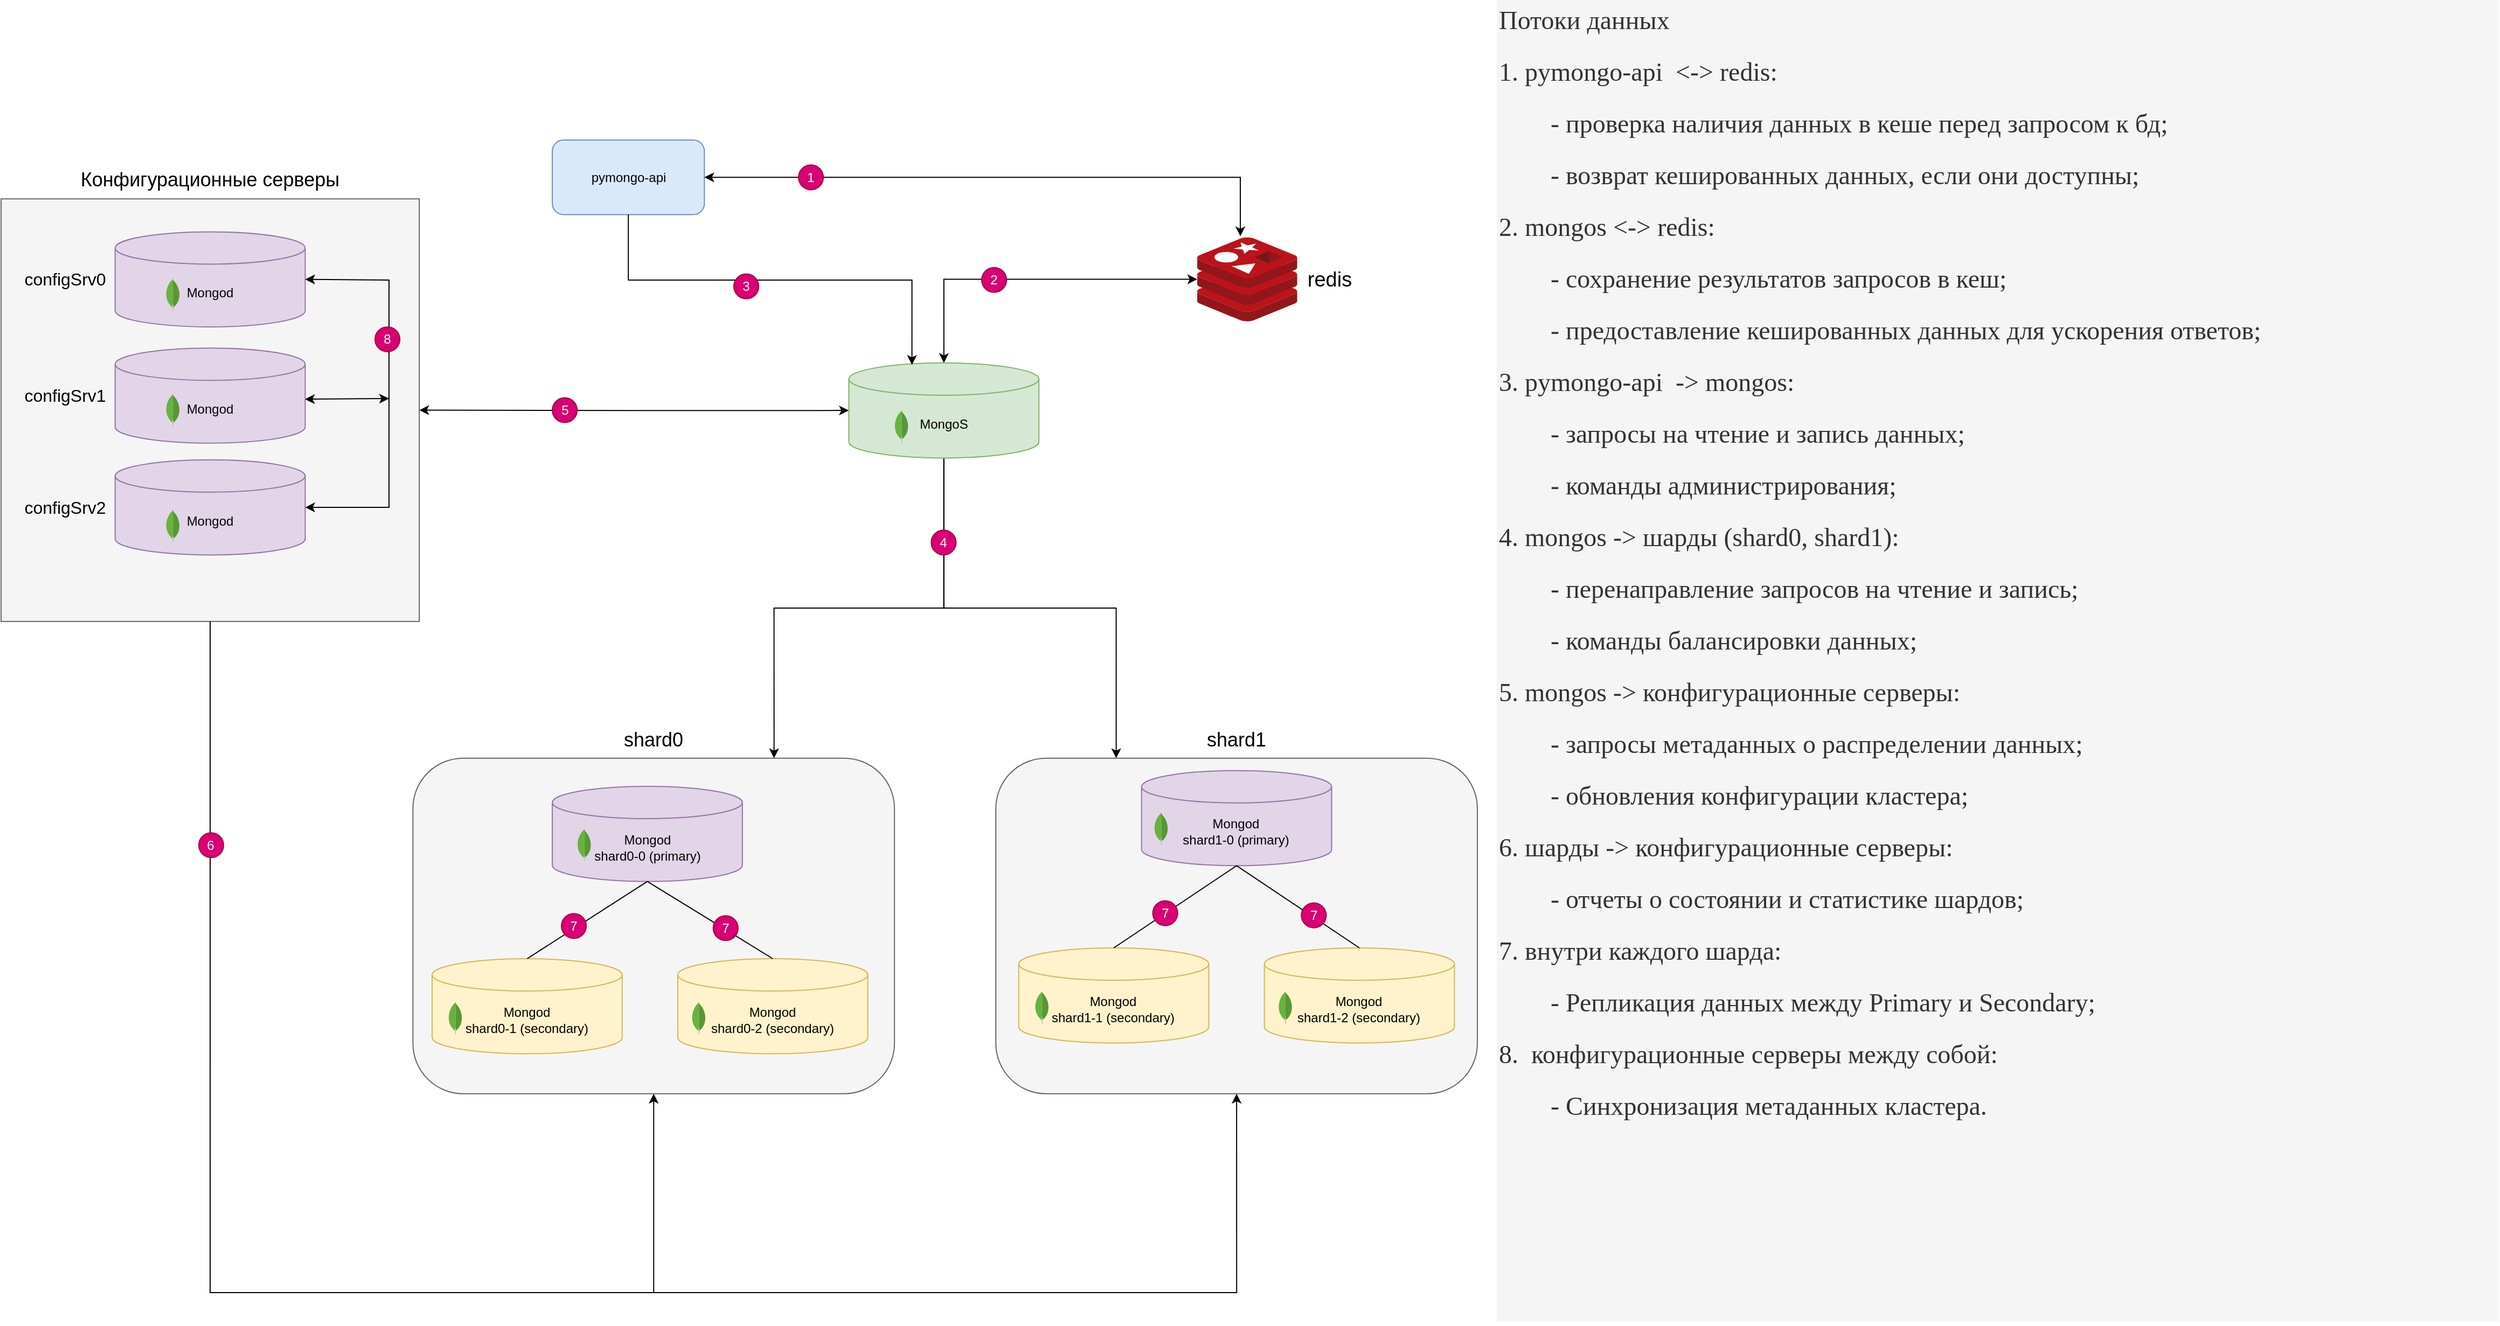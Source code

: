 <mxfile version="24.7.17">
  <diagram name="Page-1" id="-H_mtQnk-PTXWXPvYvuk">
    <mxGraphModel dx="3191" dy="1689" grid="1" gridSize="10" guides="1" tooltips="1" connect="1" arrows="1" fold="1" page="1" pageScale="1" pageWidth="1169" pageHeight="827" math="0" shadow="0">
      <root>
        <mxCell id="0" />
        <mxCell id="1" parent="0" />
        <mxCell id="eUgnzbrfR_kHX7VscJpC-20" value="" style="rounded=0;whiteSpace=wrap;html=1;fillColor=#f5f5f5;fontColor=#333333;strokeColor=#666666;" vertex="1" parent="1">
          <mxGeometry x="20" y="184.615" width="388.069" height="392.308" as="geometry" />
        </mxCell>
        <mxCell id="eUgnzbrfR_kHX7VscJpC-52" value="&lt;h1 style=&quot;margin-top: 0px; line-height: 100%;&quot;&gt;&lt;font face=&quot;Times New Roman&quot; style=&quot;font-size: 24px; font-weight: normal;&quot;&gt;Потоки данных&lt;/font&gt;&lt;/h1&gt;&lt;p style=&quot;line-height: 100%; font-size: 24px;&quot;&gt;&lt;font face=&quot;Dj_tqtFKRIqxudUfva3N&quot; style=&quot;font-size: 24px;&quot;&gt;1. pymongo-api&amp;nbsp; &amp;lt;-&amp;gt; redis:&lt;/font&gt;&lt;/p&gt;&lt;p style=&quot;line-height: 100%; font-size: 24px;&quot;&gt;&lt;font face=&quot;Dj_tqtFKRIqxudUfva3N&quot; style=&quot;font-size: 24px;&quot;&gt;&lt;font style=&quot;font-size: 24px;&quot;&gt;&lt;span style=&quot;white-space: pre;&quot;&gt;&#x9;&lt;/span&gt;- п&lt;/font&gt;&lt;span style=&quot;background-color: initial;&quot;&gt;&lt;font style=&quot;font-size: 24px;&quot;&gt;роверка наличия данных в кеше перед запросом к бд;&lt;/font&gt;&lt;/span&gt;&lt;/font&gt;&lt;/p&gt;&lt;p style=&quot;line-height: 100%; font-size: 24px;&quot;&gt;&lt;span style=&quot;font-family: Dj_tqtFKRIqxudUfva3N; background-color: initial;&quot;&gt;&lt;span style=&quot;white-space: pre;&quot;&gt;&#x9;&lt;/span&gt;- возврат кешированных данных, если они доступны;&lt;/span&gt;&lt;/p&gt;&lt;p style=&quot;line-height: 100%; font-size: 24px;&quot;&gt;&lt;span style=&quot;background-color: initial;&quot;&gt;&lt;font face=&quot;Dj_tqtFKRIqxudUfva3N&quot;&gt;2.&amp;nbsp;mongos &amp;lt;-&amp;gt; redis:&lt;/font&gt;&lt;/span&gt;&lt;br&gt;&lt;/p&gt;&lt;p style=&quot;line-height: 100%; font-size: 24px;&quot;&gt;&lt;font face=&quot;Dj_tqtFKRIqxudUfva3N&quot; style=&quot;font-size: 24px;&quot;&gt;&lt;font style=&quot;font-size: 24px;&quot;&gt;&amp;nbsp;&lt;span style=&quot;white-space: pre;&quot;&gt;&#x9;&lt;/span&gt;- cохранение результатов запросов в кеш;&lt;/font&gt;&lt;br&gt;&lt;/font&gt;&lt;/p&gt;&lt;p style=&quot;line-height: 100%; font-size: 24px;&quot;&gt;&lt;font face=&quot;Dj_tqtFKRIqxudUfva3N&quot; style=&quot;font-size: 24px;&quot;&gt;&lt;font style=&quot;font-size: 24px;&quot;&gt;&lt;span style=&quot;white-space: pre;&quot;&gt;&#x9;&lt;/span&gt;- предоставление кешированных данных для ускорения ответов;&lt;/font&gt;&lt;br&gt;&lt;/font&gt;&lt;/p&gt;&lt;p style=&quot;line-height: 100%; font-size: 24px;&quot;&gt;&lt;span style=&quot;background-color: initial;&quot;&gt;&lt;font face=&quot;Dj_tqtFKRIqxudUfva3N&quot;&gt;3.&amp;nbsp;&lt;span style=&quot;background-color: initial;&quot;&gt;pymongo-api&amp;nbsp; -&amp;gt; mongos:&lt;/span&gt;&lt;/font&gt;&lt;/span&gt;&lt;br&gt;&lt;/p&gt;&lt;p style=&quot;line-height: 100%; font-size: 24px;&quot;&gt;&lt;font face=&quot;Dj_tqtFKRIqxudUfva3N&quot; style=&quot;font-size: 24px;&quot;&gt;&lt;span style=&quot;white-space: pre;&quot;&gt;&#x9;&lt;/span&gt;- запросы на чтение и запись данных;&lt;/font&gt;&lt;/p&gt;&lt;p style=&quot;line-height: 100%; font-size: 24px;&quot;&gt;&lt;font face=&quot;Dj_tqtFKRIqxudUfva3N&quot; style=&quot;font-size: 24px;&quot;&gt;&lt;span style=&quot;background-color: initial;&quot;&gt;&lt;/span&gt;&lt;/font&gt;&lt;/p&gt;&lt;p style=&quot;line-height: 100%; font-size: 24px;&quot;&gt;&lt;font face=&quot;Dj_tqtFKRIqxudUfva3N&quot; style=&quot;font-size: 24px;&quot;&gt;&lt;span style=&quot;white-space: pre;&quot;&gt;&#x9;&lt;/span&gt;- команды администрирования;&lt;/font&gt;&lt;/p&gt;&lt;p style=&quot;line-height: 100%; font-size: 24px;&quot;&gt;&lt;font face=&quot;Dj_tqtFKRIqxudUfva3N&quot; style=&quot;font-size: 24px;&quot;&gt;4. mongos -&amp;gt; шарды (shard0, shard1):&lt;/font&gt;&lt;/p&gt;&lt;p style=&quot;line-height: 100%; font-size: 24px;&quot;&gt;&lt;font face=&quot;Dj_tqtFKRIqxudUfva3N&quot; style=&quot;font-size: 24px;&quot;&gt;&lt;span style=&quot;white-space: pre;&quot;&gt;&#x9;&lt;/span&gt;- перенаправление запросов на чтение и запись;&lt;/font&gt;&lt;/p&gt;&lt;p style=&quot;line-height: 100%; font-size: 24px;&quot;&gt;&lt;font face=&quot;Dj_tqtFKRIqxudUfva3N&quot; style=&quot;font-size: 24px;&quot;&gt;&lt;span style=&quot;white-space: pre;&quot;&gt;&#x9;&lt;/span&gt;- команды балансировки данных;&lt;/font&gt;&lt;/p&gt;&lt;p style=&quot;line-height: 100%; font-size: 24px;&quot;&gt;&lt;font face=&quot;Dj_tqtFKRIqxudUfva3N&quot; style=&quot;font-size: 24px;&quot;&gt;&lt;span style=&quot;background-color: initial;&quot;&gt;5. mongos -&amp;gt; конфигурационные серверы:&lt;/span&gt;&lt;br&gt;&lt;/font&gt;&lt;/p&gt;&lt;p style=&quot;line-height: 100%; font-size: 24px;&quot;&gt;&lt;font face=&quot;Dj_tqtFKRIqxudUfva3N&quot; style=&quot;font-size: 24px;&quot;&gt;&lt;span style=&quot;white-space: pre;&quot;&gt;&#x9;&lt;/span&gt;- запросы метаданных о распределении данных;&lt;/font&gt;&lt;/p&gt;&lt;p style=&quot;line-height: 100%; font-size: 24px;&quot;&gt;&lt;font face=&quot;Dj_tqtFKRIqxudUfva3N&quot; style=&quot;font-size: 24px;&quot;&gt;&lt;span style=&quot;white-space: pre;&quot;&gt;&#x9;&lt;/span&gt;- обновления конфигурации кластера;&lt;/font&gt;&lt;/p&gt;&lt;p style=&quot;line-height: 100%; font-size: 24px;&quot;&gt;&lt;font face=&quot;Dj_tqtFKRIqxudUfva3N&quot; style=&quot;font-size: 24px;&quot;&gt;6. шарды -&amp;gt; конфигурационные серверы:&lt;/font&gt;&lt;/p&gt;&lt;p style=&quot;line-height: 100%; font-size: 24px;&quot;&gt;&lt;font face=&quot;Dj_tqtFKRIqxudUfva3N&quot; style=&quot;font-size: 24px;&quot;&gt;&lt;span style=&quot;white-space: pre;&quot;&gt;&#x9;&lt;/span&gt;- отчеты о состоянии и статистике шардов;&lt;/font&gt;&lt;/p&gt;&lt;p style=&quot;line-height: 100%; font-size: 24px;&quot;&gt;&lt;font face=&quot;Dj_tqtFKRIqxudUfva3N&quot; style=&quot;font-size: 24px;&quot;&gt;&lt;font style=&quot;font-size: 24px;&quot;&gt;7. в&lt;/font&gt;&lt;span style=&quot;background-color: initial;&quot;&gt;&lt;font style=&quot;font-size: 24px;&quot;&gt;нутри каждого шарда&lt;/font&gt;&lt;/span&gt;&lt;span style=&quot;background-color: initial;&quot;&gt;:&lt;/span&gt;&lt;/font&gt;&lt;/p&gt;&lt;p style=&quot;line-height: 100%; font-size: 24px;&quot;&gt;&lt;font face=&quot;Dj_tqtFKRIqxudUfva3N&quot; style=&quot;font-size: 24px;&quot;&gt;&lt;span style=&quot;white-space: pre;&quot;&gt;&#x9;&lt;/span&gt;- Репликация данных между Primary и Secondary;&lt;br&gt;&lt;/font&gt;&lt;/p&gt;&lt;p style=&quot;line-height: 100%; font-size: 24px;&quot;&gt;&lt;span style=&quot;font-family: Dj_tqtFKRIqxudUfva3N; background-color: initial;&quot;&gt;8.&amp;nbsp; конфигурационные серверы между собой:&lt;/span&gt;&lt;br&gt;&lt;/p&gt;&lt;p style=&quot;line-height: 100%; font-size: 24px;&quot;&gt;&lt;/p&gt;&lt;p style=&quot;line-height: 100%; font-size: 24px;&quot;&gt;&lt;font face=&quot;Dj_tqtFKRIqxudUfva3N&quot; style=&quot;font-size: 24px;&quot;&gt;&lt;span style=&quot;white-space: pre;&quot;&gt;&#x9;&lt;/span&gt;- Синхронизация метаданных кластера.&lt;/font&gt;&lt;/p&gt;" style="text;html=1;whiteSpace=wrap;overflow=hidden;rounded=0;fillColor=#f5f5f5;strokeColor=none;fontColor=#333333;align=left;" vertex="1" parent="1">
          <mxGeometry x="1408" width="930" height="1226.75" as="geometry" />
        </mxCell>
        <mxCell id="eUgnzbrfR_kHX7VscJpC-44" style="edgeStyle=orthogonalEdgeStyle;rounded=0;orthogonalLoop=1;jettySize=auto;html=1;exitX=0.5;exitY=1;exitDx=0;exitDy=0;entryX=0.5;entryY=1;entryDx=0;entryDy=0;" edge="1" parent="1" source="eUgnzbrfR_kHX7VscJpC-20" target="eUgnzbrfR_kHX7VscJpC-11">
          <mxGeometry relative="1" as="geometry">
            <Array as="points">
              <mxPoint x="214.034" y="1200" />
              <mxPoint x="1166.567" y="1200" />
            </Array>
          </mxGeometry>
        </mxCell>
        <mxCell id="eUgnzbrfR_kHX7VscJpC-29" style="edgeStyle=orthogonalEdgeStyle;rounded=0;orthogonalLoop=1;jettySize=auto;html=1;exitX=0.5;exitY=1;exitDx=0;exitDy=0;exitPerimeter=0;entryX=0.75;entryY=0;entryDx=0;entryDy=0;startArrow=none;startFill=0;" edge="1" parent="1" source="eUgnzbrfR_kHX7VscJpC-3" target="eUgnzbrfR_kHX7VscJpC-14">
          <mxGeometry relative="1" as="geometry">
            <mxPoint x="719.7" y="703.846" as="targetPoint" />
          </mxGeometry>
        </mxCell>
        <mxCell id="eUgnzbrfR_kHX7VscJpC-30" style="edgeStyle=orthogonalEdgeStyle;rounded=0;orthogonalLoop=1;jettySize=auto;html=1;exitX=0.5;exitY=1;exitDx=0;exitDy=0;exitPerimeter=0;entryX=0.25;entryY=0;entryDx=0;entryDy=0;" edge="1" parent="1" source="eUgnzbrfR_kHX7VscJpC-3" target="eUgnzbrfR_kHX7VscJpC-11">
          <mxGeometry relative="1" as="geometry" />
        </mxCell>
        <mxCell id="eUgnzbrfR_kHX7VscJpC-39" style="edgeStyle=orthogonalEdgeStyle;rounded=0;orthogonalLoop=1;jettySize=auto;html=1;exitX=0;exitY=0.5;exitDx=0;exitDy=0;exitPerimeter=0;entryX=1;entryY=0.5;entryDx=0;entryDy=0;startArrow=classic;startFill=1;" edge="1" parent="1" source="eUgnzbrfR_kHX7VscJpC-3" target="eUgnzbrfR_kHX7VscJpC-20">
          <mxGeometry relative="1" as="geometry" />
        </mxCell>
        <mxCell id="eUgnzbrfR_kHX7VscJpC-3" value="MongoS" style="shape=cylinder3;whiteSpace=wrap;html=1;boundedLbl=1;backgroundOutline=1;size=15;fillColor=#d5e8d4;strokeColor=#82b366;" vertex="1" parent="1">
          <mxGeometry x="806.721" y="336.923" width="176.395" height="88.269" as="geometry" />
        </mxCell>
        <mxCell id="eUgnzbrfR_kHX7VscJpC-12" value="" style="group;" vertex="1" connectable="0" parent="1">
          <mxGeometry x="943.133" y="669.231" width="446.867" height="346.154" as="geometry" />
        </mxCell>
        <mxCell id="eUgnzbrfR_kHX7VscJpC-11" value="" style="rounded=1;whiteSpace=wrap;html=1;fillColor=#f5f5f5;fontColor=#333333;strokeColor=#666666;" vertex="1" parent="eUgnzbrfR_kHX7VscJpC-12">
          <mxGeometry y="34.615" width="446.867" height="311.538" as="geometry" />
        </mxCell>
        <mxCell id="eUgnzbrfR_kHX7VscJpC-5" value="Mongod&lt;div&gt;shard1-0 (primary)&lt;/div&gt;" style="shape=cylinder3;whiteSpace=wrap;html=1;boundedLbl=1;backgroundOutline=1;size=15;fillColor=#e1d5e7;strokeColor=#9673a6;" vertex="1" parent="eUgnzbrfR_kHX7VscJpC-12">
          <mxGeometry x="135.236" y="46.154" width="176.395" height="88.269" as="geometry" />
        </mxCell>
        <mxCell id="eUgnzbrfR_kHX7VscJpC-10" value="shard1" style="text;html=1;align=center;verticalAlign=middle;whiteSpace=wrap;rounded=0;fontSize=18;" vertex="1" parent="eUgnzbrfR_kHX7VscJpC-12">
          <mxGeometry x="188.155" width="70.558" height="34.615" as="geometry" />
        </mxCell>
        <mxCell id="eUgnzbrfR_kHX7VscJpC-35" value="" style="dashed=0;outlineConnect=0;html=1;align=center;labelPosition=center;verticalLabelPosition=bottom;verticalAlign=top;shape=mxgraph.weblogos.mongodb" vertex="1" parent="eUgnzbrfR_kHX7VscJpC-12">
          <mxGeometry x="146.864" y="84.846" width="13.171" height="30.577" as="geometry" />
        </mxCell>
        <mxCell id="eUgnzbrfR_kHX7VscJpC-95" value="Mongod&lt;div&gt;shard1-1 (secondary)&lt;/div&gt;" style="shape=cylinder3;whiteSpace=wrap;html=1;boundedLbl=1;backgroundOutline=1;size=15;fillColor=#fff2cc;strokeColor=#d6b656;" vertex="1" parent="eUgnzbrfR_kHX7VscJpC-12">
          <mxGeometry x="21.252" y="210.774" width="176.395" height="88.269" as="geometry" />
        </mxCell>
        <mxCell id="eUgnzbrfR_kHX7VscJpC-96" value="" style="dashed=0;outlineConnect=0;html=1;align=center;labelPosition=center;verticalLabelPosition=bottom;verticalAlign=top;shape=mxgraph.weblogos.mongodb" vertex="1" parent="eUgnzbrfR_kHX7VscJpC-12">
          <mxGeometry x="36.251" y="250.766" width="13.171" height="30.577" as="geometry" />
        </mxCell>
        <mxCell id="eUgnzbrfR_kHX7VscJpC-97" value="" style="dashed=0;outlineConnect=0;html=1;align=center;labelPosition=center;verticalLabelPosition=bottom;verticalAlign=top;shape=mxgraph.weblogos.mongodb" vertex="1" parent="eUgnzbrfR_kHX7VscJpC-12">
          <mxGeometry x="262.151" y="250.766" width="13.171" height="30.577" as="geometry" />
        </mxCell>
        <mxCell id="eUgnzbrfR_kHX7VscJpC-98" value="Mongod&lt;div&gt;shard1-2 (secondary)&lt;br&gt;&lt;/div&gt;" style="shape=cylinder3;whiteSpace=wrap;html=1;boundedLbl=1;backgroundOutline=1;size=15;fillColor=#fff2cc;strokeColor=#d6b656;" vertex="1" parent="eUgnzbrfR_kHX7VscJpC-12">
          <mxGeometry x="249.212" y="210.774" width="176.395" height="88.269" as="geometry" />
        </mxCell>
        <mxCell id="eUgnzbrfR_kHX7VscJpC-108" value="" style="endArrow=none;html=1;rounded=0;exitX=0.5;exitY=0;exitDx=0;exitDy=0;exitPerimeter=0;entryX=0.5;entryY=1;entryDx=0;entryDy=0;entryPerimeter=0;" edge="1" parent="eUgnzbrfR_kHX7VscJpC-12" source="eUgnzbrfR_kHX7VscJpC-95" target="eUgnzbrfR_kHX7VscJpC-5">
          <mxGeometry width="50" height="50" relative="1" as="geometry">
            <mxPoint x="116.667" y="208.939" as="sourcePoint" />
            <mxPoint x="228.667" y="136.939" as="targetPoint" />
          </mxGeometry>
        </mxCell>
        <mxCell id="eUgnzbrfR_kHX7VscJpC-109" value="" style="endArrow=none;html=1;rounded=0;entryX=0.5;entryY=0;entryDx=0;entryDy=0;entryPerimeter=0;exitX=0.5;exitY=1;exitDx=0;exitDy=0;exitPerimeter=0;" edge="1" parent="eUgnzbrfR_kHX7VscJpC-12" source="eUgnzbrfR_kHX7VscJpC-5" target="eUgnzbrfR_kHX7VscJpC-98">
          <mxGeometry width="50" height="50" relative="1" as="geometry">
            <mxPoint x="228.667" y="136.939" as="sourcePoint" />
            <mxPoint x="344.667" y="208.939" as="targetPoint" />
          </mxGeometry>
        </mxCell>
        <mxCell id="eUgnzbrfR_kHX7VscJpC-110" value="7" style="ellipse;whiteSpace=wrap;html=1;aspect=fixed;fillColor=#d80073;fontColor=#ffffff;strokeColor=#A50040;" vertex="1" parent="eUgnzbrfR_kHX7VscJpC-12">
          <mxGeometry x="283.528" y="169.016" width="23.077" height="23.077" as="geometry" />
        </mxCell>
        <mxCell id="eUgnzbrfR_kHX7VscJpC-111" value="7" style="ellipse;whiteSpace=wrap;html=1;aspect=fixed;fillColor=#d80073;fontColor=#ffffff;strokeColor=#A50040;" vertex="1" parent="eUgnzbrfR_kHX7VscJpC-12">
          <mxGeometry x="145.668" y="167.016" width="23.077" height="23.077" as="geometry" />
        </mxCell>
        <mxCell id="eUgnzbrfR_kHX7VscJpC-127" value="" style="dashed=0;outlineConnect=0;html=1;align=center;labelPosition=center;verticalLabelPosition=bottom;verticalAlign=top;shape=mxgraph.weblogos.mongodb" vertex="1" parent="eUgnzbrfR_kHX7VscJpC-12">
          <mxGeometry x="262.151" y="250.766" width="13.171" height="30.577" as="geometry" />
        </mxCell>
        <mxCell id="eUgnzbrfR_kHX7VscJpC-17" value="pymongo-api" style="rounded=1;whiteSpace=wrap;html=1;fillColor=#dae8fc;strokeColor=#6c8ebf;" vertex="1" parent="1">
          <mxGeometry x="531.541" y="130.005" width="141.116" height="69.231" as="geometry" />
        </mxCell>
        <mxCell id="eUgnzbrfR_kHX7VscJpC-18" style="edgeStyle=orthogonalEdgeStyle;rounded=0;orthogonalLoop=1;jettySize=auto;html=1;entryX=0.431;entryY=-0.013;entryDx=0;entryDy=0;entryPerimeter=0;startArrow=classic;startFill=1;" edge="1" parent="1" source="eUgnzbrfR_kHX7VscJpC-17" target="eUgnzbrfR_kHX7VscJpC-112">
          <mxGeometry relative="1" as="geometry" />
        </mxCell>
        <mxCell id="eUgnzbrfR_kHX7VscJpC-19" value="Mongod" style="shape=cylinder3;whiteSpace=wrap;html=1;boundedLbl=1;backgroundOutline=1;size=15;fillColor=#e1d5e7;strokeColor=#9673a6;" vertex="1" parent="1">
          <mxGeometry x="125.837" y="215.192" width="176.395" height="88.269" as="geometry" />
        </mxCell>
        <mxCell id="eUgnzbrfR_kHX7VscJpC-21" value="Конфигурационные серверы" style="text;html=1;align=center;verticalAlign=middle;whiteSpace=wrap;rounded=0;fontSize=18;" vertex="1" parent="1">
          <mxGeometry x="20" y="150" width="388.069" height="34.615" as="geometry" />
        </mxCell>
        <mxCell id="eUgnzbrfR_kHX7VscJpC-22" value="Mongod" style="shape=cylinder3;whiteSpace=wrap;html=1;boundedLbl=1;backgroundOutline=1;size=15;fillColor=#e1d5e7;strokeColor=#9673a6;" vertex="1" parent="1">
          <mxGeometry x="125.837" y="323.077" width="176.395" height="88.269" as="geometry" />
        </mxCell>
        <mxCell id="eUgnzbrfR_kHX7VscJpC-23" value="Mongod" style="shape=cylinder3;whiteSpace=wrap;html=1;boundedLbl=1;backgroundOutline=1;size=15;fillColor=#e1d5e7;strokeColor=#9673a6;" vertex="1" parent="1">
          <mxGeometry x="125.837" y="426.923" width="176.395" height="88.269" as="geometry" />
        </mxCell>
        <mxCell id="eUgnzbrfR_kHX7VscJpC-24" value="configSrv0" style="text;html=1;align=center;verticalAlign=middle;whiteSpace=wrap;rounded=0;fontSize=16;" vertex="1" parent="1">
          <mxGeometry x="43.519" y="242.019" width="70.558" height="34.615" as="geometry" />
        </mxCell>
        <mxCell id="eUgnzbrfR_kHX7VscJpC-25" value="configSrv1" style="text;html=1;align=center;verticalAlign=middle;whiteSpace=wrap;rounded=0;fontSize=16;" vertex="1" parent="1">
          <mxGeometry x="43.519" y="349.904" width="70.558" height="34.615" as="geometry" />
        </mxCell>
        <mxCell id="eUgnzbrfR_kHX7VscJpC-26" value="configSrv2" style="text;html=1;align=center;verticalAlign=middle;whiteSpace=wrap;rounded=0;fontSize=16;" vertex="1" parent="1">
          <mxGeometry x="43.519" y="453.75" width="70.558" height="34.615" as="geometry" />
        </mxCell>
        <mxCell id="eUgnzbrfR_kHX7VscJpC-2" value="" style="dashed=0;outlineConnect=0;html=1;align=center;labelPosition=center;verticalLabelPosition=bottom;verticalAlign=top;shape=mxgraph.weblogos.mongodb" vertex="1" parent="1">
          <mxGeometry x="172.876" y="473.077" width="13.171" height="30.577" as="geometry" />
        </mxCell>
        <mxCell id="eUgnzbrfR_kHX7VscJpC-31" value="" style="dashed=0;outlineConnect=0;html=1;align=center;labelPosition=center;verticalLabelPosition=bottom;verticalAlign=top;shape=mxgraph.weblogos.mongodb" vertex="1" parent="1">
          <mxGeometry x="172.876" y="365.481" width="13.171" height="30.577" as="geometry" />
        </mxCell>
        <mxCell id="eUgnzbrfR_kHX7VscJpC-32" value="" style="dashed=0;outlineConnect=0;html=1;align=center;labelPosition=center;verticalLabelPosition=bottom;verticalAlign=top;shape=mxgraph.weblogos.mongodb" vertex="1" parent="1">
          <mxGeometry x="172.876" y="258.462" width="13.171" height="30.577" as="geometry" />
        </mxCell>
        <mxCell id="eUgnzbrfR_kHX7VscJpC-33" value="" style="dashed=0;outlineConnect=0;html=1;align=center;labelPosition=center;verticalLabelPosition=bottom;verticalAlign=top;shape=mxgraph.weblogos.mongodb" vertex="1" parent="1">
          <mxGeometry x="849.056" y="380.769" width="13.171" height="30.577" as="geometry" />
        </mxCell>
        <mxCell id="eUgnzbrfR_kHX7VscJpC-36" value="1" style="ellipse;whiteSpace=wrap;html=1;aspect=fixed;fillColor=#d80073;fontColor=#ffffff;strokeColor=#A50040;" vertex="1" parent="1">
          <mxGeometry x="759.999" y="153.115" width="23.077" height="23.077" as="geometry" />
        </mxCell>
        <mxCell id="eUgnzbrfR_kHX7VscJpC-38" value="4" style="ellipse;whiteSpace=wrap;html=1;aspect=fixed;fillColor=#d80073;fontColor=#ffffff;strokeColor=#A50040;" vertex="1" parent="1">
          <mxGeometry x="883.159" y="492.115" width="23.077" height="23.077" as="geometry" />
        </mxCell>
        <mxCell id="eUgnzbrfR_kHX7VscJpC-40" value="5" style="ellipse;whiteSpace=wrap;html=1;aspect=fixed;fillColor=#d80073;fontColor=#ffffff;strokeColor=#A50040;" vertex="1" parent="1">
          <mxGeometry x="531.545" y="369.231" width="23.077" height="23.077" as="geometry" />
        </mxCell>
        <mxCell id="eUgnzbrfR_kHX7VscJpC-47" value="" style="endArrow=classic;html=1;rounded=0;entryX=0.5;entryY=1;entryDx=0;entryDy=0;" edge="1" parent="1" target="eUgnzbrfR_kHX7VscJpC-14">
          <mxGeometry width="50" height="50" relative="1" as="geometry">
            <mxPoint x="625.622" y="1200" as="sourcePoint" />
            <mxPoint x="625.622" y="876.923" as="targetPoint" />
          </mxGeometry>
        </mxCell>
        <mxCell id="eUgnzbrfR_kHX7VscJpC-51" value="6" style="ellipse;whiteSpace=wrap;html=1;aspect=fixed;fillColor=#d80073;fontColor=#ffffff;strokeColor=#A50040;" vertex="1" parent="1">
          <mxGeometry x="203.451" y="773.077" width="23.077" height="23.077" as="geometry" />
        </mxCell>
        <mxCell id="eUgnzbrfR_kHX7VscJpC-14" value="" style="rounded=1;whiteSpace=wrap;html=1;fillColor=#f5f5f5;fontColor=#333333;strokeColor=#666666;" vertex="1" parent="1">
          <mxGeometry x="402.189" y="703.846" width="446.867" height="311.538" as="geometry" />
        </mxCell>
        <mxCell id="eUgnzbrfR_kHX7VscJpC-15" value="Mongod&lt;div&gt;shard0-0 (primary)&lt;br&gt;&lt;/div&gt;" style="shape=cylinder3;whiteSpace=wrap;html=1;boundedLbl=1;backgroundOutline=1;size=15;fillColor=#e1d5e7;strokeColor=#9673a6;" vertex="1" parent="1">
          <mxGeometry x="531.545" y="730.005" width="176.395" height="88.269" as="geometry" />
        </mxCell>
        <mxCell id="eUgnzbrfR_kHX7VscJpC-16" value="shard0" style="text;html=1;align=center;verticalAlign=middle;whiteSpace=wrap;rounded=0;fontSize=18;" vertex="1" parent="1">
          <mxGeometry x="590.343" y="669.231" width="70.558" height="34.615" as="geometry" />
        </mxCell>
        <mxCell id="eUgnzbrfR_kHX7VscJpC-34" value="" style="dashed=0;outlineConnect=0;html=1;align=center;labelPosition=center;verticalLabelPosition=bottom;verticalAlign=top;shape=mxgraph.weblogos.mongodb" vertex="1" parent="1">
          <mxGeometry x="554.624" y="769.327" width="13.171" height="30.577" as="geometry" />
        </mxCell>
        <mxCell id="eUgnzbrfR_kHX7VscJpC-88" value="Mongod&lt;div&gt;shard0-1 (secondary)&lt;/div&gt;" style="shape=cylinder3;whiteSpace=wrap;html=1;boundedLbl=1;backgroundOutline=1;size=15;fillColor=#fff2cc;strokeColor=#d6b656;" vertex="1" parent="1">
          <mxGeometry x="420.005" y="890.005" width="176.395" height="88.269" as="geometry" />
        </mxCell>
        <mxCell id="eUgnzbrfR_kHX7VscJpC-91" value="Mongod&lt;div&gt;shard0-2 (secondary)&lt;br&gt;&lt;/div&gt;" style="shape=cylinder3;whiteSpace=wrap;html=1;boundedLbl=1;backgroundOutline=1;size=15;fillColor=#fff2cc;strokeColor=#d6b656;" vertex="1" parent="1">
          <mxGeometry x="647.965" y="890.005" width="176.395" height="88.269" as="geometry" />
        </mxCell>
        <mxCell id="eUgnzbrfR_kHX7VscJpC-92" value="" style="dashed=0;outlineConnect=0;html=1;align=center;labelPosition=center;verticalLabelPosition=bottom;verticalAlign=top;shape=mxgraph.weblogos.mongodb" vertex="1" parent="1">
          <mxGeometry x="435.004" y="929.997" width="13.171" height="30.577" as="geometry" />
        </mxCell>
        <mxCell id="eUgnzbrfR_kHX7VscJpC-93" value="" style="dashed=0;outlineConnect=0;html=1;align=center;labelPosition=center;verticalLabelPosition=bottom;verticalAlign=top;shape=mxgraph.weblogos.mongodb" vertex="1" parent="1">
          <mxGeometry x="660.904" y="929.997" width="13.171" height="30.577" as="geometry" />
        </mxCell>
        <mxCell id="eUgnzbrfR_kHX7VscJpC-99" value="" style="endArrow=none;html=1;rounded=0;exitX=0.5;exitY=0;exitDx=0;exitDy=0;exitPerimeter=0;entryX=0.5;entryY=1;entryDx=0;entryDy=0;entryPerimeter=0;" edge="1" parent="1" source="eUgnzbrfR_kHX7VscJpC-88" target="eUgnzbrfR_kHX7VscJpC-15">
          <mxGeometry width="50" height="50" relative="1" as="geometry">
            <mxPoint x="536.21" y="868.27" as="sourcePoint" />
            <mxPoint x="586.21" y="818.27" as="targetPoint" />
          </mxGeometry>
        </mxCell>
        <mxCell id="eUgnzbrfR_kHX7VscJpC-100" value="" style="endArrow=none;html=1;rounded=0;exitX=0.5;exitY=1;exitDx=0;exitDy=0;exitPerimeter=0;entryX=0.5;entryY=0;entryDx=0;entryDy=0;entryPerimeter=0;" edge="1" parent="1" source="eUgnzbrfR_kHX7VscJpC-15" target="eUgnzbrfR_kHX7VscJpC-91">
          <mxGeometry width="50" height="50" relative="1" as="geometry">
            <mxPoint x="890" y="850" as="sourcePoint" />
            <mxPoint x="940" y="800" as="targetPoint" />
          </mxGeometry>
        </mxCell>
        <mxCell id="eUgnzbrfR_kHX7VscJpC-101" value="7" style="ellipse;whiteSpace=wrap;html=1;aspect=fixed;fillColor=#d80073;fontColor=#ffffff;strokeColor=#A50040;" vertex="1" parent="1">
          <mxGeometry x="540.001" y="848.077" width="23.077" height="23.077" as="geometry" />
        </mxCell>
        <mxCell id="eUgnzbrfR_kHX7VscJpC-102" value="7" style="ellipse;whiteSpace=wrap;html=1;aspect=fixed;fillColor=#d80073;fontColor=#ffffff;strokeColor=#A50040;" vertex="1" parent="1">
          <mxGeometry x="680.861" y="850.077" width="23.077" height="23.077" as="geometry" />
        </mxCell>
        <mxCell id="eUgnzbrfR_kHX7VscJpC-114" value="" style="group" vertex="1" connectable="0" parent="1">
          <mxGeometry x="1130" y="220.33" width="152.86" height="78" as="geometry" />
        </mxCell>
        <mxCell id="eUgnzbrfR_kHX7VscJpC-112" value="" style="image;sketch=0;aspect=fixed;html=1;points=[];align=center;fontSize=12;image=img/lib/mscae/Cache_Redis_Product.svg;" vertex="1" parent="eUgnzbrfR_kHX7VscJpC-114">
          <mxGeometry width="92.86" height="78" as="geometry" />
        </mxCell>
        <mxCell id="eUgnzbrfR_kHX7VscJpC-113" value="redis" style="text;html=1;align=center;verticalAlign=middle;whiteSpace=wrap;rounded=0;fontSize=19;" vertex="1" parent="eUgnzbrfR_kHX7VscJpC-114">
          <mxGeometry x="92.86" y="24.29" width="60" height="30" as="geometry" />
        </mxCell>
        <mxCell id="eUgnzbrfR_kHX7VscJpC-117" style="edgeStyle=orthogonalEdgeStyle;rounded=0;orthogonalLoop=1;jettySize=auto;html=1;entryX=0.5;entryY=0;entryDx=0;entryDy=0;entryPerimeter=0;startArrow=classic;startFill=1;" edge="1" parent="1" source="eUgnzbrfR_kHX7VscJpC-112" target="eUgnzbrfR_kHX7VscJpC-3">
          <mxGeometry relative="1" as="geometry" />
        </mxCell>
        <mxCell id="eUgnzbrfR_kHX7VscJpC-118" value="2" style="ellipse;whiteSpace=wrap;html=1;aspect=fixed;fillColor=#d80073;fontColor=#ffffff;strokeColor=#A50040;" vertex="1" parent="1">
          <mxGeometry x="929.999" y="248.335" width="23.077" height="23.077" as="geometry" />
        </mxCell>
        <mxCell id="eUgnzbrfR_kHX7VscJpC-119" style="edgeStyle=orthogonalEdgeStyle;rounded=0;orthogonalLoop=1;jettySize=auto;html=1;exitX=0.5;exitY=1;exitDx=0;exitDy=0;entryX=0.332;entryY=0.02;entryDx=0;entryDy=0;entryPerimeter=0;" edge="1" parent="1" source="eUgnzbrfR_kHX7VscJpC-17" target="eUgnzbrfR_kHX7VscJpC-3">
          <mxGeometry relative="1" as="geometry">
            <Array as="points">
              <mxPoint x="602" y="260" />
              <mxPoint x="865" y="260" />
            </Array>
          </mxGeometry>
        </mxCell>
        <mxCell id="eUgnzbrfR_kHX7VscJpC-120" value="3" style="ellipse;whiteSpace=wrap;html=1;aspect=fixed;fillColor=#d80073;fontColor=#ffffff;strokeColor=#A50040;" vertex="1" parent="1">
          <mxGeometry x="699.999" y="254.335" width="23.077" height="23.077" as="geometry" />
        </mxCell>
        <mxCell id="eUgnzbrfR_kHX7VscJpC-121" value="" style="endArrow=classic;startArrow=classic;html=1;rounded=0;exitX=1;exitY=0.5;exitDx=0;exitDy=0;exitPerimeter=0;entryX=1;entryY=0.5;entryDx=0;entryDy=0;entryPerimeter=0;" edge="1" parent="1" source="eUgnzbrfR_kHX7VscJpC-23" target="eUgnzbrfR_kHX7VscJpC-19">
          <mxGeometry width="50" height="50" relative="1" as="geometry">
            <mxPoint x="600" y="420" as="sourcePoint" />
            <mxPoint x="650" y="370" as="targetPoint" />
            <Array as="points">
              <mxPoint x="380" y="471" />
              <mxPoint x="380" y="360" />
              <mxPoint x="380" y="260" />
            </Array>
          </mxGeometry>
        </mxCell>
        <mxCell id="eUgnzbrfR_kHX7VscJpC-125" value="" style="endArrow=classic;html=1;rounded=0;exitX=0.999;exitY=0.538;exitDx=0;exitDy=0;exitPerimeter=0;startArrow=classic;startFill=1;endFill=1;" edge="1" parent="1" source="eUgnzbrfR_kHX7VscJpC-22">
          <mxGeometry width="50" height="50" relative="1" as="geometry">
            <mxPoint x="340" y="369.23" as="sourcePoint" />
            <mxPoint x="380" y="370" as="targetPoint" />
          </mxGeometry>
        </mxCell>
        <mxCell id="eUgnzbrfR_kHX7VscJpC-126" value="8" style="ellipse;whiteSpace=wrap;html=1;aspect=fixed;fillColor=#d80073;fontColor=#ffffff;strokeColor=#A50040;" vertex="1" parent="1">
          <mxGeometry x="367.001" y="303.457" width="23.077" height="23.077" as="geometry" />
        </mxCell>
      </root>
    </mxGraphModel>
  </diagram>
</mxfile>
